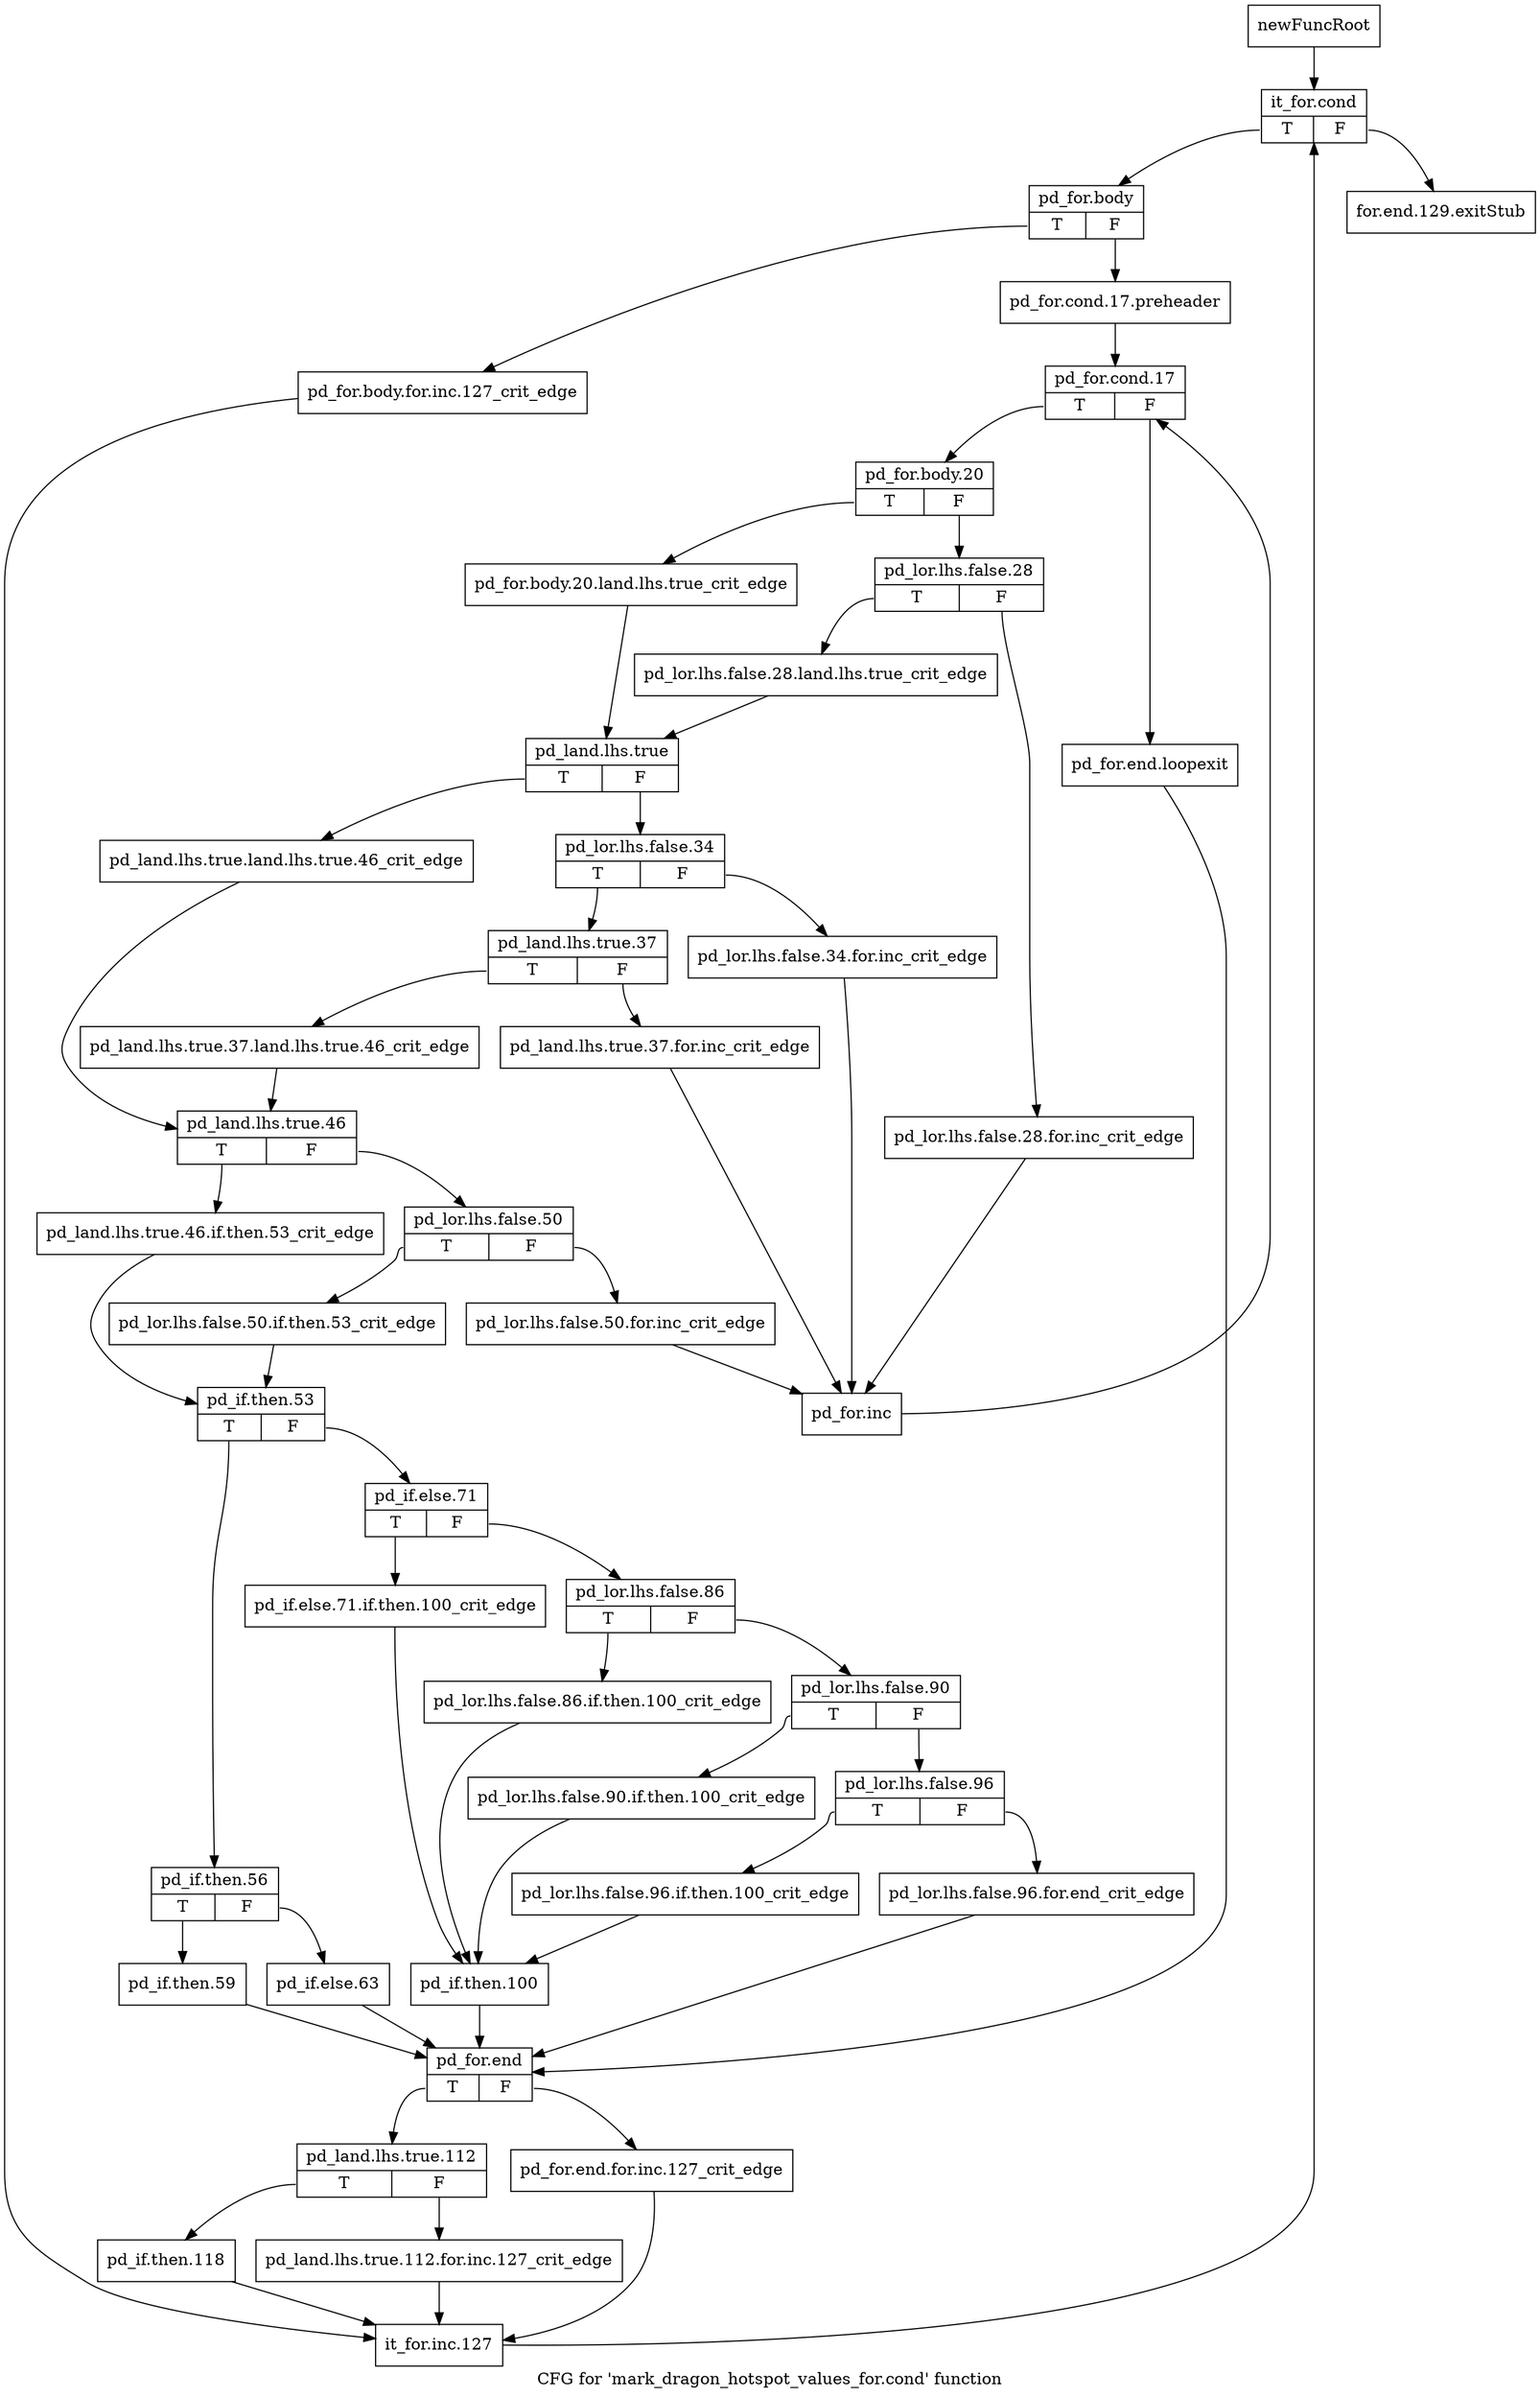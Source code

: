 digraph "CFG for 'mark_dragon_hotspot_values_for.cond' function" {
	label="CFG for 'mark_dragon_hotspot_values_for.cond' function";

	Node0x475ce00 [shape=record,label="{newFuncRoot}"];
	Node0x475ce00 -> Node0x475df60;
	Node0x475df10 [shape=record,label="{for.end.129.exitStub}"];
	Node0x475df60 [shape=record,label="{it_for.cond|{<s0>T|<s1>F}}"];
	Node0x475df60:s0 -> Node0x475dfb0;
	Node0x475df60:s1 -> Node0x475df10;
	Node0x475dfb0 [shape=record,label="{pd_for.body|{<s0>T|<s1>F}}"];
	Node0x475dfb0:s0 -> Node0x475ec80;
	Node0x475dfb0:s1 -> Node0x475e000;
	Node0x475e000 [shape=record,label="{pd_for.cond.17.preheader}"];
	Node0x475e000 -> Node0x475e050;
	Node0x475e050 [shape=record,label="{pd_for.cond.17|{<s0>T|<s1>F}}"];
	Node0x475e050:s0 -> Node0x475e0f0;
	Node0x475e050:s1 -> Node0x475e0a0;
	Node0x475e0a0 [shape=record,label="{pd_for.end.loopexit}"];
	Node0x475e0a0 -> Node0x475eaf0;
	Node0x475e0f0 [shape=record,label="{pd_for.body.20|{<s0>T|<s1>F}}"];
	Node0x475e0f0:s0 -> Node0x475e230;
	Node0x475e0f0:s1 -> Node0x475e140;
	Node0x475e140 [shape=record,label="{pd_lor.lhs.false.28|{<s0>T|<s1>F}}"];
	Node0x475e140:s0 -> Node0x475e1e0;
	Node0x475e140:s1 -> Node0x475e190;
	Node0x475e190 [shape=record,label="{pd_lor.lhs.false.28.for.inc_crit_edge}"];
	Node0x475e190 -> Node0x475e5a0;
	Node0x475e1e0 [shape=record,label="{pd_lor.lhs.false.28.land.lhs.true_crit_edge}"];
	Node0x475e1e0 -> Node0x475e280;
	Node0x475e230 [shape=record,label="{pd_for.body.20.land.lhs.true_crit_edge}"];
	Node0x475e230 -> Node0x475e280;
	Node0x475e280 [shape=record,label="{pd_land.lhs.true|{<s0>T|<s1>F}}"];
	Node0x475e280:s0 -> Node0x475e460;
	Node0x475e280:s1 -> Node0x475e2d0;
	Node0x475e2d0 [shape=record,label="{pd_lor.lhs.false.34|{<s0>T|<s1>F}}"];
	Node0x475e2d0:s0 -> Node0x475e370;
	Node0x475e2d0:s1 -> Node0x475e320;
	Node0x475e320 [shape=record,label="{pd_lor.lhs.false.34.for.inc_crit_edge}"];
	Node0x475e320 -> Node0x475e5a0;
	Node0x475e370 [shape=record,label="{pd_land.lhs.true.37|{<s0>T|<s1>F}}"];
	Node0x475e370:s0 -> Node0x475e410;
	Node0x475e370:s1 -> Node0x475e3c0;
	Node0x475e3c0 [shape=record,label="{pd_land.lhs.true.37.for.inc_crit_edge}"];
	Node0x475e3c0 -> Node0x475e5a0;
	Node0x475e410 [shape=record,label="{pd_land.lhs.true.37.land.lhs.true.46_crit_edge}"];
	Node0x475e410 -> Node0x475e4b0;
	Node0x475e460 [shape=record,label="{pd_land.lhs.true.land.lhs.true.46_crit_edge}"];
	Node0x475e460 -> Node0x475e4b0;
	Node0x475e4b0 [shape=record,label="{pd_land.lhs.true.46|{<s0>T|<s1>F}}"];
	Node0x475e4b0:s0 -> Node0x475e640;
	Node0x475e4b0:s1 -> Node0x475e500;
	Node0x475e500 [shape=record,label="{pd_lor.lhs.false.50|{<s0>T|<s1>F}}"];
	Node0x475e500:s0 -> Node0x475e5f0;
	Node0x475e500:s1 -> Node0x475e550;
	Node0x475e550 [shape=record,label="{pd_lor.lhs.false.50.for.inc_crit_edge}"];
	Node0x475e550 -> Node0x475e5a0;
	Node0x475e5a0 [shape=record,label="{pd_for.inc}"];
	Node0x475e5a0 -> Node0x475e050;
	Node0x475e5f0 [shape=record,label="{pd_lor.lhs.false.50.if.then.53_crit_edge}"];
	Node0x475e5f0 -> Node0x475e690;
	Node0x475e640 [shape=record,label="{pd_land.lhs.true.46.if.then.53_crit_edge}"];
	Node0x475e640 -> Node0x475e690;
	Node0x475e690 [shape=record,label="{pd_if.then.53|{<s0>T|<s1>F}}"];
	Node0x475e690:s0 -> Node0x475ea00;
	Node0x475e690:s1 -> Node0x475e6e0;
	Node0x475e6e0 [shape=record,label="{pd_if.else.71|{<s0>T|<s1>F}}"];
	Node0x475e6e0:s0 -> Node0x475e960;
	Node0x475e6e0:s1 -> Node0x475e730;
	Node0x475e730 [shape=record,label="{pd_lor.lhs.false.86|{<s0>T|<s1>F}}"];
	Node0x475e730:s0 -> Node0x475e910;
	Node0x475e730:s1 -> Node0x475e780;
	Node0x475e780 [shape=record,label="{pd_lor.lhs.false.90|{<s0>T|<s1>F}}"];
	Node0x475e780:s0 -> Node0x475e8c0;
	Node0x475e780:s1 -> Node0x475e7d0;
	Node0x475e7d0 [shape=record,label="{pd_lor.lhs.false.96|{<s0>T|<s1>F}}"];
	Node0x475e7d0:s0 -> Node0x475e870;
	Node0x475e7d0:s1 -> Node0x475e820;
	Node0x475e820 [shape=record,label="{pd_lor.lhs.false.96.for.end_crit_edge}"];
	Node0x475e820 -> Node0x475eaf0;
	Node0x475e870 [shape=record,label="{pd_lor.lhs.false.96.if.then.100_crit_edge}"];
	Node0x475e870 -> Node0x475e9b0;
	Node0x475e8c0 [shape=record,label="{pd_lor.lhs.false.90.if.then.100_crit_edge}"];
	Node0x475e8c0 -> Node0x475e9b0;
	Node0x475e910 [shape=record,label="{pd_lor.lhs.false.86.if.then.100_crit_edge}"];
	Node0x475e910 -> Node0x475e9b0;
	Node0x475e960 [shape=record,label="{pd_if.else.71.if.then.100_crit_edge}"];
	Node0x475e960 -> Node0x475e9b0;
	Node0x475e9b0 [shape=record,label="{pd_if.then.100}"];
	Node0x475e9b0 -> Node0x475eaf0;
	Node0x475ea00 [shape=record,label="{pd_if.then.56|{<s0>T|<s1>F}}"];
	Node0x475ea00:s0 -> Node0x475eaa0;
	Node0x475ea00:s1 -> Node0x475ea50;
	Node0x475ea50 [shape=record,label="{pd_if.else.63}"];
	Node0x475ea50 -> Node0x475eaf0;
	Node0x475eaa0 [shape=record,label="{pd_if.then.59}"];
	Node0x475eaa0 -> Node0x475eaf0;
	Node0x475eaf0 [shape=record,label="{pd_for.end|{<s0>T|<s1>F}}"];
	Node0x475eaf0:s0 -> Node0x475eb90;
	Node0x475eaf0:s1 -> Node0x475eb40;
	Node0x475eb40 [shape=record,label="{pd_for.end.for.inc.127_crit_edge}"];
	Node0x475eb40 -> Node0x475ecd0;
	Node0x475eb90 [shape=record,label="{pd_land.lhs.true.112|{<s0>T|<s1>F}}"];
	Node0x475eb90:s0 -> Node0x475ec30;
	Node0x475eb90:s1 -> Node0x475ebe0;
	Node0x475ebe0 [shape=record,label="{pd_land.lhs.true.112.for.inc.127_crit_edge}"];
	Node0x475ebe0 -> Node0x475ecd0;
	Node0x475ec30 [shape=record,label="{pd_if.then.118}"];
	Node0x475ec30 -> Node0x475ecd0;
	Node0x475ec80 [shape=record,label="{pd_for.body.for.inc.127_crit_edge}"];
	Node0x475ec80 -> Node0x475ecd0;
	Node0x475ecd0 [shape=record,label="{it_for.inc.127}"];
	Node0x475ecd0 -> Node0x475df60;
}
